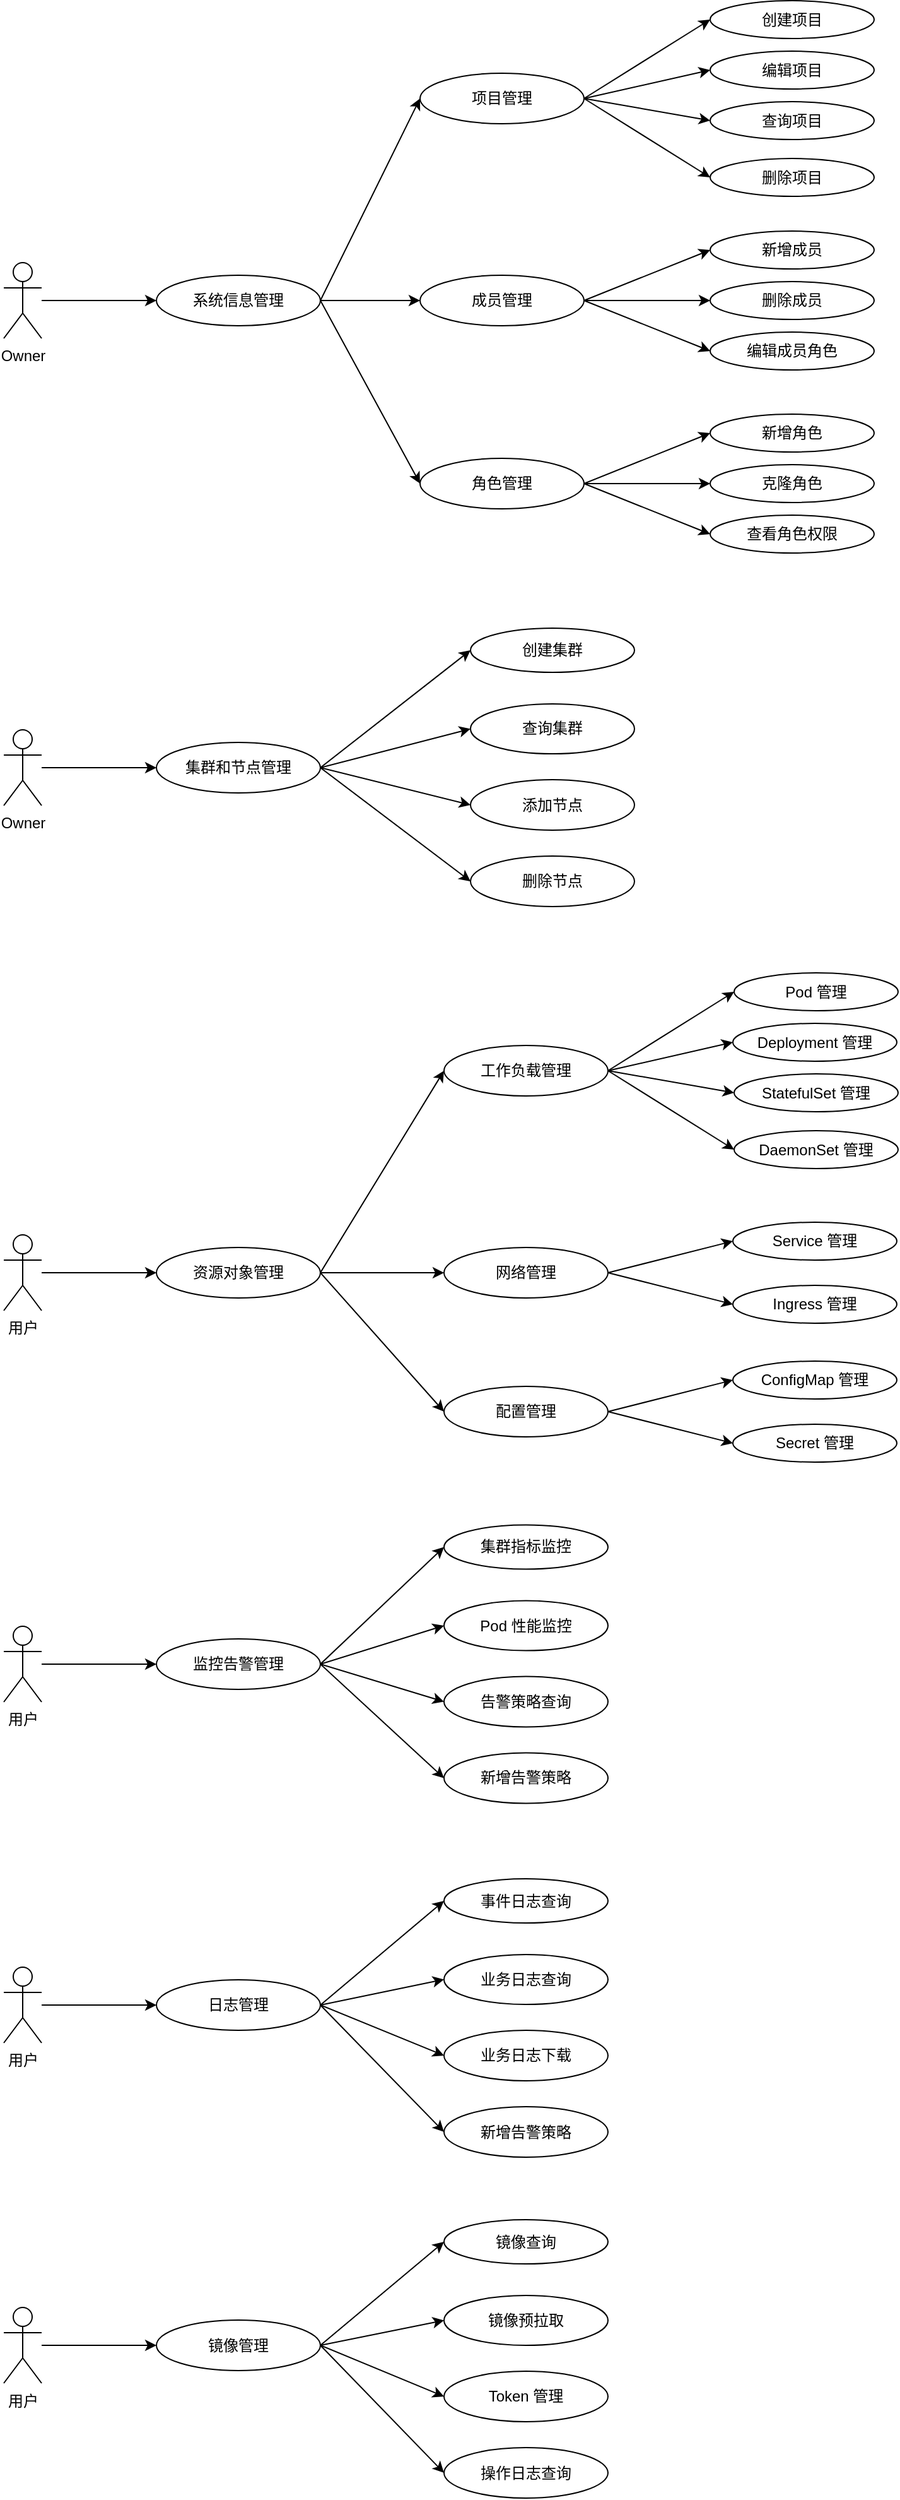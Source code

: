 <mxfile version="19.0.0" type="device"><diagram id="3YnnBVeL1gFOR-icAoDt" name="Page-1"><mxGraphModel dx="957" dy="2095" grid="1" gridSize="10" guides="1" tooltips="1" connect="1" arrows="1" fold="1" page="1" pageScale="1" pageWidth="827" pageHeight="1169" math="0" shadow="0"><root><mxCell id="0"/><mxCell id="1" parent="0"/><mxCell id="cy9ymuyr532WaoqJLOFR-2" value="系统信息管理" style="ellipse;whiteSpace=wrap;html=1;" vertex="1" parent="1"><mxGeometry x="271" y="200" width="130" height="40" as="geometry"/></mxCell><mxCell id="cy9ymuyr532WaoqJLOFR-3" value="集群和节点管理" style="ellipse;whiteSpace=wrap;html=1;" vertex="1" parent="1"><mxGeometry x="271" y="570" width="130" height="40" as="geometry"/></mxCell><mxCell id="cy9ymuyr532WaoqJLOFR-4" value="资源对象管理" style="ellipse;whiteSpace=wrap;html=1;" vertex="1" parent="1"><mxGeometry x="271" y="970" width="130" height="40" as="geometry"/></mxCell><mxCell id="cy9ymuyr532WaoqJLOFR-5" value="监控告警管理" style="ellipse;whiteSpace=wrap;html=1;" vertex="1" parent="1"><mxGeometry x="271" y="1280" width="130" height="40" as="geometry"/></mxCell><mxCell id="cy9ymuyr532WaoqJLOFR-6" value="日志管理" style="ellipse;whiteSpace=wrap;html=1;" vertex="1" parent="1"><mxGeometry x="271" y="1550" width="130" height="40" as="geometry"/></mxCell><mxCell id="cy9ymuyr532WaoqJLOFR-7" value="镜像管理" style="ellipse;whiteSpace=wrap;html=1;" vertex="1" parent="1"><mxGeometry x="271" y="1819.5" width="130" height="40" as="geometry"/></mxCell><mxCell id="cy9ymuyr532WaoqJLOFR-8" value="创建项目" style="ellipse;whiteSpace=wrap;html=1;" vertex="1" parent="1"><mxGeometry x="710" y="-17.5" width="130" height="30" as="geometry"/></mxCell><mxCell id="cy9ymuyr532WaoqJLOFR-9" value="编辑项目" style="ellipse;whiteSpace=wrap;html=1;" vertex="1" parent="1"><mxGeometry x="710" y="22.5" width="130" height="30" as="geometry"/></mxCell><mxCell id="cy9ymuyr532WaoqJLOFR-10" value="查询项目" style="ellipse;whiteSpace=wrap;html=1;" vertex="1" parent="1"><mxGeometry x="710" y="62.5" width="130" height="30" as="geometry"/></mxCell><mxCell id="cy9ymuyr532WaoqJLOFR-12" value="项目管理" style="ellipse;whiteSpace=wrap;html=1;" vertex="1" parent="1"><mxGeometry x="480" y="40" width="130" height="40" as="geometry"/></mxCell><mxCell id="cy9ymuyr532WaoqJLOFR-13" value="成员管理" style="ellipse;whiteSpace=wrap;html=1;" vertex="1" parent="1"><mxGeometry x="480" y="200" width="130" height="40" as="geometry"/></mxCell><mxCell id="cy9ymuyr532WaoqJLOFR-14" value="角色管理" style="ellipse;whiteSpace=wrap;html=1;" vertex="1" parent="1"><mxGeometry x="480" y="345" width="130" height="40" as="geometry"/></mxCell><mxCell id="cy9ymuyr532WaoqJLOFR-16" value="删除项目" style="ellipse;whiteSpace=wrap;html=1;" vertex="1" parent="1"><mxGeometry x="710" y="107.5" width="130" height="30" as="geometry"/></mxCell><mxCell id="cy9ymuyr532WaoqJLOFR-17" value="新增成员" style="ellipse;whiteSpace=wrap;html=1;" vertex="1" parent="1"><mxGeometry x="710" y="165" width="130" height="30" as="geometry"/></mxCell><mxCell id="cy9ymuyr532WaoqJLOFR-18" value="&lt;span style=&quot;&quot;&gt;删除成员&lt;/span&gt;" style="ellipse;whiteSpace=wrap;html=1;" vertex="1" parent="1"><mxGeometry x="710" y="205" width="130" height="30" as="geometry"/></mxCell><mxCell id="cy9ymuyr532WaoqJLOFR-19" value="编辑成员角色" style="ellipse;whiteSpace=wrap;html=1;" vertex="1" parent="1"><mxGeometry x="710" y="245" width="130" height="30" as="geometry"/></mxCell><mxCell id="cy9ymuyr532WaoqJLOFR-21" value="新增角色" style="ellipse;whiteSpace=wrap;html=1;" vertex="1" parent="1"><mxGeometry x="710" y="310" width="130" height="30" as="geometry"/></mxCell><mxCell id="cy9ymuyr532WaoqJLOFR-22" value="克隆角色" style="ellipse;whiteSpace=wrap;html=1;" vertex="1" parent="1"><mxGeometry x="710" y="350" width="130" height="30" as="geometry"/></mxCell><mxCell id="cy9ymuyr532WaoqJLOFR-23" value="查看角色权限" style="ellipse;whiteSpace=wrap;html=1;" vertex="1" parent="1"><mxGeometry x="710" y="390" width="130" height="30" as="geometry"/></mxCell><mxCell id="cy9ymuyr532WaoqJLOFR-25" value="Owner" style="shape=umlActor;verticalLabelPosition=bottom;verticalAlign=top;html=1;outlineConnect=0;" vertex="1" parent="1"><mxGeometry x="150" y="190" width="30" height="60" as="geometry"/></mxCell><mxCell id="cy9ymuyr532WaoqJLOFR-30" value="" style="endArrow=classic;html=1;rounded=0;entryX=0;entryY=0.5;entryDx=0;entryDy=0;" edge="1" parent="1" source="cy9ymuyr532WaoqJLOFR-25" target="cy9ymuyr532WaoqJLOFR-2"><mxGeometry width="50" height="50" relative="1" as="geometry"><mxPoint x="230" y="440" as="sourcePoint"/><mxPoint x="280" y="390" as="targetPoint"/></mxGeometry></mxCell><mxCell id="cy9ymuyr532WaoqJLOFR-31" value="" style="endArrow=classic;html=1;rounded=0;exitX=1;exitY=0.5;exitDx=0;exitDy=0;entryX=0;entryY=0.5;entryDx=0;entryDy=0;" edge="1" parent="1" source="cy9ymuyr532WaoqJLOFR-2" target="cy9ymuyr532WaoqJLOFR-12"><mxGeometry width="50" height="50" relative="1" as="geometry"><mxPoint x="364" y="137.5" as="sourcePoint"/><mxPoint x="414" y="87.5" as="targetPoint"/></mxGeometry></mxCell><mxCell id="cy9ymuyr532WaoqJLOFR-32" value="" style="endArrow=classic;html=1;rounded=0;entryX=0;entryY=0.5;entryDx=0;entryDy=0;exitX=1;exitY=0.5;exitDx=0;exitDy=0;" edge="1" parent="1" source="cy9ymuyr532WaoqJLOFR-2" target="cy9ymuyr532WaoqJLOFR-13"><mxGeometry width="50" height="50" relative="1" as="geometry"><mxPoint x="330" y="370" as="sourcePoint"/><mxPoint x="380" y="320" as="targetPoint"/></mxGeometry></mxCell><mxCell id="cy9ymuyr532WaoqJLOFR-33" value="" style="endArrow=classic;html=1;rounded=0;entryX=0;entryY=0.5;entryDx=0;entryDy=0;exitX=1;exitY=0.5;exitDx=0;exitDy=0;" edge="1" parent="1" source="cy9ymuyr532WaoqJLOFR-2" target="cy9ymuyr532WaoqJLOFR-14"><mxGeometry width="50" height="50" relative="1" as="geometry"><mxPoint x="300" y="390" as="sourcePoint"/><mxPoint x="350" y="340" as="targetPoint"/></mxGeometry></mxCell><mxCell id="cy9ymuyr532WaoqJLOFR-34" value="" style="endArrow=classic;html=1;rounded=0;entryX=0;entryY=0.5;entryDx=0;entryDy=0;exitX=1;exitY=0.5;exitDx=0;exitDy=0;" edge="1" parent="1" source="cy9ymuyr532WaoqJLOFR-12" target="cy9ymuyr532WaoqJLOFR-8"><mxGeometry width="50" height="50" relative="1" as="geometry"><mxPoint x="250" y="420" as="sourcePoint"/><mxPoint x="300" y="370" as="targetPoint"/></mxGeometry></mxCell><mxCell id="cy9ymuyr532WaoqJLOFR-35" value="" style="endArrow=classic;html=1;rounded=0;entryX=0;entryY=0.5;entryDx=0;entryDy=0;exitX=1;exitY=0.5;exitDx=0;exitDy=0;" edge="1" parent="1" source="cy9ymuyr532WaoqJLOFR-12" target="cy9ymuyr532WaoqJLOFR-9"><mxGeometry width="50" height="50" relative="1" as="geometry"><mxPoint x="620" y="70" as="sourcePoint"/><mxPoint x="720" y="7.5" as="targetPoint"/></mxGeometry></mxCell><mxCell id="cy9ymuyr532WaoqJLOFR-36" value="" style="endArrow=classic;html=1;rounded=0;entryX=0;entryY=0.5;entryDx=0;entryDy=0;exitX=1;exitY=0.5;exitDx=0;exitDy=0;" edge="1" parent="1" source="cy9ymuyr532WaoqJLOFR-12" target="cy9ymuyr532WaoqJLOFR-10"><mxGeometry width="50" height="50" relative="1" as="geometry"><mxPoint x="620" y="70" as="sourcePoint"/><mxPoint x="720" y="47.5" as="targetPoint"/></mxGeometry></mxCell><mxCell id="cy9ymuyr532WaoqJLOFR-37" value="" style="endArrow=classic;html=1;rounded=0;entryX=0;entryY=0.5;entryDx=0;entryDy=0;exitX=1;exitY=0.5;exitDx=0;exitDy=0;" edge="1" parent="1" source="cy9ymuyr532WaoqJLOFR-12" target="cy9ymuyr532WaoqJLOFR-16"><mxGeometry width="50" height="50" relative="1" as="geometry"><mxPoint x="340" y="420" as="sourcePoint"/><mxPoint x="390" y="370" as="targetPoint"/></mxGeometry></mxCell><mxCell id="cy9ymuyr532WaoqJLOFR-38" value="" style="endArrow=classic;html=1;rounded=0;entryX=0;entryY=0.5;entryDx=0;entryDy=0;exitX=1;exitY=0.5;exitDx=0;exitDy=0;" edge="1" parent="1" source="cy9ymuyr532WaoqJLOFR-13" target="cy9ymuyr532WaoqJLOFR-17"><mxGeometry width="50" height="50" relative="1" as="geometry"><mxPoint x="310" y="450" as="sourcePoint"/><mxPoint x="360" y="400" as="targetPoint"/></mxGeometry></mxCell><mxCell id="cy9ymuyr532WaoqJLOFR-39" value="" style="endArrow=classic;html=1;rounded=0;entryX=0;entryY=0.5;entryDx=0;entryDy=0;exitX=1;exitY=0.5;exitDx=0;exitDy=0;" edge="1" parent="1" source="cy9ymuyr532WaoqJLOFR-13" target="cy9ymuyr532WaoqJLOFR-18"><mxGeometry width="50" height="50" relative="1" as="geometry"><mxPoint x="310" y="430" as="sourcePoint"/><mxPoint x="360" y="380" as="targetPoint"/></mxGeometry></mxCell><mxCell id="cy9ymuyr532WaoqJLOFR-40" value="" style="endArrow=classic;html=1;rounded=0;entryX=0;entryY=0.5;entryDx=0;entryDy=0;exitX=1;exitY=0.5;exitDx=0;exitDy=0;" edge="1" parent="1" source="cy9ymuyr532WaoqJLOFR-13" target="cy9ymuyr532WaoqJLOFR-19"><mxGeometry width="50" height="50" relative="1" as="geometry"><mxPoint x="470" y="500" as="sourcePoint"/><mxPoint x="520" y="450" as="targetPoint"/></mxGeometry></mxCell><mxCell id="cy9ymuyr532WaoqJLOFR-41" value="" style="endArrow=classic;html=1;rounded=0;entryX=0;entryY=0.5;entryDx=0;entryDy=0;exitX=1;exitY=0.5;exitDx=0;exitDy=0;" edge="1" parent="1" source="cy9ymuyr532WaoqJLOFR-14" target="cy9ymuyr532WaoqJLOFR-21"><mxGeometry width="50" height="50" relative="1" as="geometry"><mxPoint x="380" y="460" as="sourcePoint"/><mxPoint x="430" y="410" as="targetPoint"/></mxGeometry></mxCell><mxCell id="cy9ymuyr532WaoqJLOFR-42" value="" style="endArrow=classic;html=1;rounded=0;entryX=0;entryY=0.5;entryDx=0;entryDy=0;exitX=1;exitY=0.5;exitDx=0;exitDy=0;" edge="1" parent="1" source="cy9ymuyr532WaoqJLOFR-14" target="cy9ymuyr532WaoqJLOFR-22"><mxGeometry width="50" height="50" relative="1" as="geometry"><mxPoint x="460" y="470" as="sourcePoint"/><mxPoint x="510" y="420" as="targetPoint"/></mxGeometry></mxCell><mxCell id="cy9ymuyr532WaoqJLOFR-43" value="" style="endArrow=classic;html=1;rounded=0;entryX=0;entryY=0.5;entryDx=0;entryDy=0;exitX=1;exitY=0.5;exitDx=0;exitDy=0;" edge="1" parent="1" source="cy9ymuyr532WaoqJLOFR-14" target="cy9ymuyr532WaoqJLOFR-23"><mxGeometry width="50" height="50" relative="1" as="geometry"><mxPoint x="480" y="490" as="sourcePoint"/><mxPoint x="530" y="440" as="targetPoint"/></mxGeometry></mxCell><mxCell id="cy9ymuyr532WaoqJLOFR-44" value="创建集群" style="ellipse;whiteSpace=wrap;html=1;" vertex="1" parent="1"><mxGeometry x="520" y="479.5" width="130" height="35" as="geometry"/></mxCell><mxCell id="cy9ymuyr532WaoqJLOFR-45" value="查询集群" style="ellipse;whiteSpace=wrap;html=1;" vertex="1" parent="1"><mxGeometry x="520" y="539.5" width="130" height="39.5" as="geometry"/></mxCell><mxCell id="cy9ymuyr532WaoqJLOFR-46" value="添加节点" style="ellipse;whiteSpace=wrap;html=1;" vertex="1" parent="1"><mxGeometry x="520" y="599.5" width="130" height="40" as="geometry"/></mxCell><mxCell id="cy9ymuyr532WaoqJLOFR-47" value="" style="endArrow=classic;html=1;rounded=0;entryX=0;entryY=0.5;entryDx=0;entryDy=0;exitX=1;exitY=0.5;exitDx=0;exitDy=0;" edge="1" parent="1" target="cy9ymuyr532WaoqJLOFR-44" source="cy9ymuyr532WaoqJLOFR-3"><mxGeometry width="50" height="50" relative="1" as="geometry"><mxPoint x="450" y="540" as="sourcePoint"/><mxPoint x="270" y="585" as="targetPoint"/></mxGeometry></mxCell><mxCell id="cy9ymuyr532WaoqJLOFR-48" value="" style="endArrow=classic;html=1;rounded=0;entryX=0;entryY=0.5;entryDx=0;entryDy=0;exitX=1;exitY=0.5;exitDx=0;exitDy=0;" edge="1" parent="1" target="cy9ymuyr532WaoqJLOFR-45" source="cy9ymuyr532WaoqJLOFR-3"><mxGeometry width="50" height="50" relative="1" as="geometry"><mxPoint x="450" y="540" as="sourcePoint"/><mxPoint x="350" y="595" as="targetPoint"/></mxGeometry></mxCell><mxCell id="cy9ymuyr532WaoqJLOFR-49" value="" style="endArrow=classic;html=1;rounded=0;entryX=0;entryY=0.5;entryDx=0;entryDy=0;exitX=1;exitY=0.5;exitDx=0;exitDy=0;" edge="1" parent="1" target="cy9ymuyr532WaoqJLOFR-46" source="cy9ymuyr532WaoqJLOFR-3"><mxGeometry width="50" height="50" relative="1" as="geometry"><mxPoint x="450" y="540" as="sourcePoint"/><mxPoint x="370" y="615" as="targetPoint"/></mxGeometry></mxCell><mxCell id="cy9ymuyr532WaoqJLOFR-50" value="删除节点" style="ellipse;whiteSpace=wrap;html=1;" vertex="1" parent="1"><mxGeometry x="520" y="660" width="130" height="40" as="geometry"/></mxCell><mxCell id="cy9ymuyr532WaoqJLOFR-51" value="" style="endArrow=classic;html=1;rounded=0;entryX=0;entryY=0.5;entryDx=0;entryDy=0;exitX=1;exitY=0.5;exitDx=0;exitDy=0;" edge="1" parent="1" source="cy9ymuyr532WaoqJLOFR-3" target="cy9ymuyr532WaoqJLOFR-50"><mxGeometry width="50" height="50" relative="1" as="geometry"><mxPoint x="330" y="620" as="sourcePoint"/><mxPoint x="449" y="680" as="targetPoint"/></mxGeometry></mxCell><mxCell id="cy9ymuyr532WaoqJLOFR-52" value="Owner" style="shape=umlActor;verticalLabelPosition=bottom;verticalAlign=top;html=1;outlineConnect=0;" vertex="1" parent="1"><mxGeometry x="150" y="560" width="30" height="60" as="geometry"/></mxCell><mxCell id="cy9ymuyr532WaoqJLOFR-53" value="" style="endArrow=classic;html=1;rounded=0;entryX=0;entryY=0.5;entryDx=0;entryDy=0;" edge="1" parent="1" source="cy9ymuyr532WaoqJLOFR-52" target="cy9ymuyr532WaoqJLOFR-3"><mxGeometry width="50" height="50" relative="1" as="geometry"><mxPoint x="160" y="779.25" as="sourcePoint"/><mxPoint x="201" y="559.25" as="targetPoint"/></mxGeometry></mxCell><mxCell id="cy9ymuyr532WaoqJLOFR-54" value="Pod 管理" style="ellipse;whiteSpace=wrap;html=1;" vertex="1" parent="1"><mxGeometry x="729" y="752.5" width="130" height="30" as="geometry"/></mxCell><mxCell id="cy9ymuyr532WaoqJLOFR-55" value="Deployment 管理" style="ellipse;whiteSpace=wrap;html=1;" vertex="1" parent="1"><mxGeometry x="728" y="792.5" width="130" height="30" as="geometry"/></mxCell><mxCell id="cy9ymuyr532WaoqJLOFR-56" value="StatefulSet 管理" style="ellipse;whiteSpace=wrap;html=1;" vertex="1" parent="1"><mxGeometry x="729" y="832.5" width="130" height="30" as="geometry"/></mxCell><mxCell id="cy9ymuyr532WaoqJLOFR-57" value="工作负载管理" style="ellipse;whiteSpace=wrap;html=1;" vertex="1" parent="1"><mxGeometry x="499" y="810" width="130" height="40" as="geometry"/></mxCell><mxCell id="cy9ymuyr532WaoqJLOFR-58" value="网络管理" style="ellipse;whiteSpace=wrap;html=1;" vertex="1" parent="1"><mxGeometry x="499" y="970" width="130" height="40" as="geometry"/></mxCell><mxCell id="cy9ymuyr532WaoqJLOFR-59" value="配置管理" style="ellipse;whiteSpace=wrap;html=1;" vertex="1" parent="1"><mxGeometry x="499" y="1080" width="130" height="40" as="geometry"/></mxCell><mxCell id="cy9ymuyr532WaoqJLOFR-60" value="DaemonSet 管理" style="ellipse;whiteSpace=wrap;html=1;" vertex="1" parent="1"><mxGeometry x="729" y="877.5" width="130" height="30" as="geometry"/></mxCell><mxCell id="cy9ymuyr532WaoqJLOFR-61" value="Service 管理" style="ellipse;whiteSpace=wrap;html=1;" vertex="1" parent="1"><mxGeometry x="728" y="950" width="130" height="30" as="geometry"/></mxCell><mxCell id="cy9ymuyr532WaoqJLOFR-62" value="&lt;span style=&quot;&quot;&gt;Ingress 管理&lt;/span&gt;" style="ellipse;whiteSpace=wrap;html=1;" vertex="1" parent="1"><mxGeometry x="728" y="1000" width="130" height="30" as="geometry"/></mxCell><mxCell id="cy9ymuyr532WaoqJLOFR-64" value="ConfigMap 管理" style="ellipse;whiteSpace=wrap;html=1;" vertex="1" parent="1"><mxGeometry x="728" y="1060" width="130" height="30" as="geometry"/></mxCell><mxCell id="cy9ymuyr532WaoqJLOFR-65" value="Secret 管理" style="ellipse;whiteSpace=wrap;html=1;" vertex="1" parent="1"><mxGeometry x="728" y="1110" width="130" height="30" as="geometry"/></mxCell><mxCell id="cy9ymuyr532WaoqJLOFR-67" value="" style="endArrow=classic;html=1;rounded=0;exitX=1;exitY=0.5;exitDx=0;exitDy=0;entryX=0;entryY=0.5;entryDx=0;entryDy=0;" edge="1" parent="1" target="cy9ymuyr532WaoqJLOFR-57" source="cy9ymuyr532WaoqJLOFR-4"><mxGeometry width="50" height="50" relative="1" as="geometry"><mxPoint x="420" y="990" as="sourcePoint"/><mxPoint x="433" y="857.5" as="targetPoint"/></mxGeometry></mxCell><mxCell id="cy9ymuyr532WaoqJLOFR-68" value="" style="endArrow=classic;html=1;rounded=0;entryX=0;entryY=0.5;entryDx=0;entryDy=0;exitX=1;exitY=0.5;exitDx=0;exitDy=0;" edge="1" parent="1" target="cy9ymuyr532WaoqJLOFR-58" source="cy9ymuyr532WaoqJLOFR-4"><mxGeometry width="50" height="50" relative="1" as="geometry"><mxPoint x="420" y="990" as="sourcePoint"/><mxPoint x="399" y="1090" as="targetPoint"/></mxGeometry></mxCell><mxCell id="cy9ymuyr532WaoqJLOFR-69" value="" style="endArrow=classic;html=1;rounded=0;entryX=0;entryY=0.5;entryDx=0;entryDy=0;exitX=1;exitY=0.5;exitDx=0;exitDy=0;" edge="1" parent="1" target="cy9ymuyr532WaoqJLOFR-59" source="cy9ymuyr532WaoqJLOFR-4"><mxGeometry width="50" height="50" relative="1" as="geometry"><mxPoint x="420" y="990" as="sourcePoint"/><mxPoint x="369" y="1110" as="targetPoint"/></mxGeometry></mxCell><mxCell id="cy9ymuyr532WaoqJLOFR-70" value="" style="endArrow=classic;html=1;rounded=0;entryX=0;entryY=0.5;entryDx=0;entryDy=0;exitX=1;exitY=0.5;exitDx=0;exitDy=0;" edge="1" parent="1" source="cy9ymuyr532WaoqJLOFR-57" target="cy9ymuyr532WaoqJLOFR-54"><mxGeometry width="50" height="50" relative="1" as="geometry"><mxPoint x="269" y="1190" as="sourcePoint"/><mxPoint x="319" y="1140" as="targetPoint"/></mxGeometry></mxCell><mxCell id="cy9ymuyr532WaoqJLOFR-71" value="" style="endArrow=classic;html=1;rounded=0;entryX=0;entryY=0.5;entryDx=0;entryDy=0;exitX=1;exitY=0.5;exitDx=0;exitDy=0;" edge="1" parent="1" source="cy9ymuyr532WaoqJLOFR-57" target="cy9ymuyr532WaoqJLOFR-55"><mxGeometry width="50" height="50" relative="1" as="geometry"><mxPoint x="639" y="840" as="sourcePoint"/><mxPoint x="739" y="777.5" as="targetPoint"/></mxGeometry></mxCell><mxCell id="cy9ymuyr532WaoqJLOFR-72" value="" style="endArrow=classic;html=1;rounded=0;entryX=0;entryY=0.5;entryDx=0;entryDy=0;exitX=1;exitY=0.5;exitDx=0;exitDy=0;" edge="1" parent="1" source="cy9ymuyr532WaoqJLOFR-57" target="cy9ymuyr532WaoqJLOFR-56"><mxGeometry width="50" height="50" relative="1" as="geometry"><mxPoint x="639" y="840" as="sourcePoint"/><mxPoint x="739" y="817.5" as="targetPoint"/></mxGeometry></mxCell><mxCell id="cy9ymuyr532WaoqJLOFR-73" value="" style="endArrow=classic;html=1;rounded=0;entryX=0;entryY=0.5;entryDx=0;entryDy=0;exitX=1;exitY=0.5;exitDx=0;exitDy=0;" edge="1" parent="1" source="cy9ymuyr532WaoqJLOFR-57" target="cy9ymuyr532WaoqJLOFR-60"><mxGeometry width="50" height="50" relative="1" as="geometry"><mxPoint x="359" y="1190" as="sourcePoint"/><mxPoint x="409" y="1140" as="targetPoint"/></mxGeometry></mxCell><mxCell id="cy9ymuyr532WaoqJLOFR-74" value="" style="endArrow=classic;html=1;rounded=0;entryX=0;entryY=0.5;entryDx=0;entryDy=0;exitX=1;exitY=0.5;exitDx=0;exitDy=0;" edge="1" parent="1" source="cy9ymuyr532WaoqJLOFR-58" target="cy9ymuyr532WaoqJLOFR-61"><mxGeometry width="50" height="50" relative="1" as="geometry"><mxPoint x="329" y="1220" as="sourcePoint"/><mxPoint x="379" y="1170" as="targetPoint"/></mxGeometry></mxCell><mxCell id="cy9ymuyr532WaoqJLOFR-75" value="" style="endArrow=classic;html=1;rounded=0;entryX=0;entryY=0.5;entryDx=0;entryDy=0;exitX=1;exitY=0.5;exitDx=0;exitDy=0;" edge="1" parent="1" source="cy9ymuyr532WaoqJLOFR-58" target="cy9ymuyr532WaoqJLOFR-62"><mxGeometry width="50" height="50" relative="1" as="geometry"><mxPoint x="329" y="1200" as="sourcePoint"/><mxPoint x="379" y="1150" as="targetPoint"/></mxGeometry></mxCell><mxCell id="cy9ymuyr532WaoqJLOFR-77" value="" style="endArrow=classic;html=1;rounded=0;entryX=0;entryY=0.5;entryDx=0;entryDy=0;exitX=1;exitY=0.5;exitDx=0;exitDy=0;" edge="1" parent="1" source="cy9ymuyr532WaoqJLOFR-59" target="cy9ymuyr532WaoqJLOFR-64"><mxGeometry width="50" height="50" relative="1" as="geometry"><mxPoint x="398" y="1295" as="sourcePoint"/><mxPoint x="448" y="1245" as="targetPoint"/></mxGeometry></mxCell><mxCell id="cy9ymuyr532WaoqJLOFR-78" value="" style="endArrow=classic;html=1;rounded=0;entryX=0;entryY=0.5;entryDx=0;entryDy=0;exitX=1;exitY=0.5;exitDx=0;exitDy=0;" edge="1" parent="1" source="cy9ymuyr532WaoqJLOFR-59" target="cy9ymuyr532WaoqJLOFR-65"><mxGeometry width="50" height="50" relative="1" as="geometry"><mxPoint x="478" y="1305" as="sourcePoint"/><mxPoint x="528" y="1255" as="targetPoint"/></mxGeometry></mxCell><mxCell id="cy9ymuyr532WaoqJLOFR-84" value="" style="endArrow=classic;html=1;rounded=0;entryX=0;entryY=0.5;entryDx=0;entryDy=0;" edge="1" parent="1" target="cy9ymuyr532WaoqJLOFR-4"><mxGeometry width="50" height="50" relative="1" as="geometry"><mxPoint x="180" y="990" as="sourcePoint"/><mxPoint x="291" y="832.5" as="targetPoint"/></mxGeometry></mxCell><mxCell id="cy9ymuyr532WaoqJLOFR-89" value="集群指标监控" style="ellipse;whiteSpace=wrap;html=1;" vertex="1" parent="1"><mxGeometry x="499" y="1189.75" width="130" height="35" as="geometry"/></mxCell><mxCell id="cy9ymuyr532WaoqJLOFR-90" value="Pod 性能监控" style="ellipse;whiteSpace=wrap;html=1;" vertex="1" parent="1"><mxGeometry x="499" y="1249.75" width="130" height="39.5" as="geometry"/></mxCell><mxCell id="cy9ymuyr532WaoqJLOFR-91" value="告警策略查询" style="ellipse;whiteSpace=wrap;html=1;" vertex="1" parent="1"><mxGeometry x="499" y="1309.75" width="130" height="40" as="geometry"/></mxCell><mxCell id="cy9ymuyr532WaoqJLOFR-92" value="" style="endArrow=classic;html=1;rounded=0;entryX=0;entryY=0.5;entryDx=0;entryDy=0;exitX=1;exitY=0.5;exitDx=0;exitDy=0;" edge="1" parent="1" target="cy9ymuyr532WaoqJLOFR-89" source="cy9ymuyr532WaoqJLOFR-5"><mxGeometry width="50" height="50" relative="1" as="geometry"><mxPoint x="420.5" y="1300.25" as="sourcePoint"/><mxPoint x="289.5" y="1295.25" as="targetPoint"/></mxGeometry></mxCell><mxCell id="cy9ymuyr532WaoqJLOFR-93" value="" style="endArrow=classic;html=1;rounded=0;entryX=0;entryY=0.5;entryDx=0;entryDy=0;exitX=1;exitY=0.5;exitDx=0;exitDy=0;" edge="1" parent="1" target="cy9ymuyr532WaoqJLOFR-90" source="cy9ymuyr532WaoqJLOFR-5"><mxGeometry width="50" height="50" relative="1" as="geometry"><mxPoint x="420.5" y="1300.25" as="sourcePoint"/><mxPoint x="369.5" y="1305.25" as="targetPoint"/></mxGeometry></mxCell><mxCell id="cy9ymuyr532WaoqJLOFR-94" value="" style="endArrow=classic;html=1;rounded=0;entryX=0;entryY=0.5;entryDx=0;entryDy=0;exitX=1;exitY=0.5;exitDx=0;exitDy=0;" edge="1" parent="1" target="cy9ymuyr532WaoqJLOFR-91" source="cy9ymuyr532WaoqJLOFR-5"><mxGeometry width="50" height="50" relative="1" as="geometry"><mxPoint x="420.5" y="1300.25" as="sourcePoint"/><mxPoint x="389.5" y="1325.25" as="targetPoint"/></mxGeometry></mxCell><mxCell id="cy9ymuyr532WaoqJLOFR-95" value="新增告警策略" style="ellipse;whiteSpace=wrap;html=1;" vertex="1" parent="1"><mxGeometry x="499" y="1370.25" width="130" height="40" as="geometry"/></mxCell><mxCell id="cy9ymuyr532WaoqJLOFR-96" value="" style="endArrow=classic;html=1;rounded=0;entryX=0;entryY=0.5;entryDx=0;entryDy=0;exitX=1;exitY=0.5;exitDx=0;exitDy=0;" edge="1" parent="1" target="cy9ymuyr532WaoqJLOFR-95" source="cy9ymuyr532WaoqJLOFR-5"><mxGeometry width="50" height="50" relative="1" as="geometry"><mxPoint x="420.5" y="1300.25" as="sourcePoint"/><mxPoint x="468.5" y="1390.25" as="targetPoint"/></mxGeometry></mxCell><mxCell id="cy9ymuyr532WaoqJLOFR-97" value="" style="endArrow=classic;html=1;rounded=0;entryX=0;entryY=0.5;entryDx=0;entryDy=0;" edge="1" parent="1" target="cy9ymuyr532WaoqJLOFR-5"><mxGeometry width="50" height="50" relative="1" as="geometry"><mxPoint x="180" y="1300" as="sourcePoint"/><mxPoint x="250" y="1300" as="targetPoint"/></mxGeometry></mxCell><mxCell id="cy9ymuyr532WaoqJLOFR-99" value="&lt;span style=&quot;&quot;&gt;事件日志查询&lt;/span&gt;" style="ellipse;whiteSpace=wrap;html=1;" vertex="1" parent="1"><mxGeometry x="499" y="1470" width="130" height="35" as="geometry"/></mxCell><mxCell id="cy9ymuyr532WaoqJLOFR-100" value="业务日志查询" style="ellipse;whiteSpace=wrap;html=1;" vertex="1" parent="1"><mxGeometry x="499" y="1530" width="130" height="39.5" as="geometry"/></mxCell><mxCell id="cy9ymuyr532WaoqJLOFR-101" value="业务日志下载" style="ellipse;whiteSpace=wrap;html=1;" vertex="1" parent="1"><mxGeometry x="499" y="1590" width="130" height="40" as="geometry"/></mxCell><mxCell id="cy9ymuyr532WaoqJLOFR-102" value="" style="endArrow=classic;html=1;rounded=0;entryX=0;entryY=0.5;entryDx=0;entryDy=0;exitX=1;exitY=0.5;exitDx=0;exitDy=0;" edge="1" parent="1" target="cy9ymuyr532WaoqJLOFR-99" source="cy9ymuyr532WaoqJLOFR-6"><mxGeometry width="50" height="50" relative="1" as="geometry"><mxPoint x="431" y="1580.25" as="sourcePoint"/><mxPoint x="319.5" y="1575.5" as="targetPoint"/></mxGeometry></mxCell><mxCell id="cy9ymuyr532WaoqJLOFR-103" value="" style="endArrow=classic;html=1;rounded=0;entryX=0;entryY=0.5;entryDx=0;entryDy=0;exitX=1;exitY=0.5;exitDx=0;exitDy=0;" edge="1" parent="1" target="cy9ymuyr532WaoqJLOFR-100" source="cy9ymuyr532WaoqJLOFR-6"><mxGeometry width="50" height="50" relative="1" as="geometry"><mxPoint x="431" y="1580.25" as="sourcePoint"/><mxPoint x="399.5" y="1585.5" as="targetPoint"/></mxGeometry></mxCell><mxCell id="cy9ymuyr532WaoqJLOFR-104" value="" style="endArrow=classic;html=1;rounded=0;entryX=0;entryY=0.5;entryDx=0;entryDy=0;exitX=1;exitY=0.5;exitDx=0;exitDy=0;" edge="1" parent="1" target="cy9ymuyr532WaoqJLOFR-101" source="cy9ymuyr532WaoqJLOFR-6"><mxGeometry width="50" height="50" relative="1" as="geometry"><mxPoint x="431" y="1580.25" as="sourcePoint"/><mxPoint x="419.5" y="1605.5" as="targetPoint"/></mxGeometry></mxCell><mxCell id="cy9ymuyr532WaoqJLOFR-105" value="新增告警策略" style="ellipse;whiteSpace=wrap;html=1;" vertex="1" parent="1"><mxGeometry x="499" y="1650.5" width="130" height="40" as="geometry"/></mxCell><mxCell id="cy9ymuyr532WaoqJLOFR-106" value="" style="endArrow=classic;html=1;rounded=0;entryX=0;entryY=0.5;entryDx=0;entryDy=0;exitX=1;exitY=0.5;exitDx=0;exitDy=0;" edge="1" parent="1" target="cy9ymuyr532WaoqJLOFR-105" source="cy9ymuyr532WaoqJLOFR-6"><mxGeometry width="50" height="50" relative="1" as="geometry"><mxPoint x="431" y="1580.25" as="sourcePoint"/><mxPoint x="498.5" y="1670.5" as="targetPoint"/></mxGeometry></mxCell><mxCell id="cy9ymuyr532WaoqJLOFR-107" value="" style="endArrow=classic;html=1;rounded=0;entryX=0;entryY=0.5;entryDx=0;entryDy=0;" edge="1" parent="1" target="cy9ymuyr532WaoqJLOFR-6"><mxGeometry width="50" height="50" relative="1" as="geometry"><mxPoint x="180" y="1570" as="sourcePoint"/><mxPoint x="241" y="1570" as="targetPoint"/></mxGeometry></mxCell><mxCell id="cy9ymuyr532WaoqJLOFR-118" value="镜像查询" style="ellipse;whiteSpace=wrap;html=1;" vertex="1" parent="1"><mxGeometry x="499" y="1740" width="130" height="35" as="geometry"/></mxCell><mxCell id="cy9ymuyr532WaoqJLOFR-119" value="镜像预拉取" style="ellipse;whiteSpace=wrap;html=1;" vertex="1" parent="1"><mxGeometry x="499" y="1800" width="130" height="39.5" as="geometry"/></mxCell><mxCell id="cy9ymuyr532WaoqJLOFR-120" value="Token 管理" style="ellipse;whiteSpace=wrap;html=1;" vertex="1" parent="1"><mxGeometry x="499" y="1860" width="130" height="40" as="geometry"/></mxCell><mxCell id="cy9ymuyr532WaoqJLOFR-121" value="" style="endArrow=classic;html=1;rounded=0;entryX=0;entryY=0.5;entryDx=0;entryDy=0;exitX=1;exitY=0.5;exitDx=0;exitDy=0;" edge="1" parent="1" target="cy9ymuyr532WaoqJLOFR-118" source="cy9ymuyr532WaoqJLOFR-7"><mxGeometry width="50" height="50" relative="1" as="geometry"><mxPoint x="422" y="1840" as="sourcePoint"/><mxPoint x="340.5" y="1845.5" as="targetPoint"/></mxGeometry></mxCell><mxCell id="cy9ymuyr532WaoqJLOFR-122" value="" style="endArrow=classic;html=1;rounded=0;entryX=0;entryY=0.5;entryDx=0;entryDy=0;exitX=1;exitY=0.5;exitDx=0;exitDy=0;" edge="1" parent="1" target="cy9ymuyr532WaoqJLOFR-119" source="cy9ymuyr532WaoqJLOFR-7"><mxGeometry width="50" height="50" relative="1" as="geometry"><mxPoint x="422" y="1840" as="sourcePoint"/><mxPoint x="420.5" y="1855.5" as="targetPoint"/></mxGeometry></mxCell><mxCell id="cy9ymuyr532WaoqJLOFR-123" value="" style="endArrow=classic;html=1;rounded=0;entryX=0;entryY=0.5;entryDx=0;entryDy=0;exitX=1;exitY=0.5;exitDx=0;exitDy=0;" edge="1" parent="1" target="cy9ymuyr532WaoqJLOFR-120" source="cy9ymuyr532WaoqJLOFR-7"><mxGeometry width="50" height="50" relative="1" as="geometry"><mxPoint x="422" y="1840" as="sourcePoint"/><mxPoint x="440.5" y="1875.5" as="targetPoint"/></mxGeometry></mxCell><mxCell id="cy9ymuyr532WaoqJLOFR-124" value="操作日志查询" style="ellipse;whiteSpace=wrap;html=1;" vertex="1" parent="1"><mxGeometry x="499" y="1920.5" width="130" height="40" as="geometry"/></mxCell><mxCell id="cy9ymuyr532WaoqJLOFR-125" value="" style="endArrow=classic;html=1;rounded=0;entryX=0;entryY=0.5;entryDx=0;entryDy=0;exitX=1;exitY=0.5;exitDx=0;exitDy=0;" edge="1" parent="1" target="cy9ymuyr532WaoqJLOFR-124" source="cy9ymuyr532WaoqJLOFR-7"><mxGeometry width="50" height="50" relative="1" as="geometry"><mxPoint x="422" y="1840" as="sourcePoint"/><mxPoint x="519.5" y="1940.5" as="targetPoint"/></mxGeometry></mxCell><mxCell id="cy9ymuyr532WaoqJLOFR-126" value="" style="endArrow=classic;html=1;rounded=0;entryX=0;entryY=0.5;entryDx=0;entryDy=0;" edge="1" parent="1" target="cy9ymuyr532WaoqJLOFR-7"><mxGeometry width="50" height="50" relative="1" as="geometry"><mxPoint x="180" y="1839.5" as="sourcePoint"/><mxPoint x="251" y="1839.5" as="targetPoint"/></mxGeometry></mxCell><mxCell id="cy9ymuyr532WaoqJLOFR-131" value="用户" style="shape=umlActor;verticalLabelPosition=bottom;verticalAlign=top;html=1;outlineConnect=0;" vertex="1" parent="1"><mxGeometry x="150" y="960" width="30" height="60" as="geometry"/></mxCell><mxCell id="cy9ymuyr532WaoqJLOFR-133" value="用户" style="shape=umlActor;verticalLabelPosition=bottom;verticalAlign=top;html=1;outlineConnect=0;" vertex="1" parent="1"><mxGeometry x="150" y="1270" width="30" height="60" as="geometry"/></mxCell><mxCell id="cy9ymuyr532WaoqJLOFR-134" value="用户" style="shape=umlActor;verticalLabelPosition=bottom;verticalAlign=top;html=1;outlineConnect=0;" vertex="1" parent="1"><mxGeometry x="150" y="1540" width="30" height="60" as="geometry"/></mxCell><mxCell id="cy9ymuyr532WaoqJLOFR-135" value="用户" style="shape=umlActor;verticalLabelPosition=bottom;verticalAlign=top;html=1;outlineConnect=0;" vertex="1" parent="1"><mxGeometry x="150" y="1809.5" width="30" height="60" as="geometry"/></mxCell></root></mxGraphModel></diagram></mxfile>